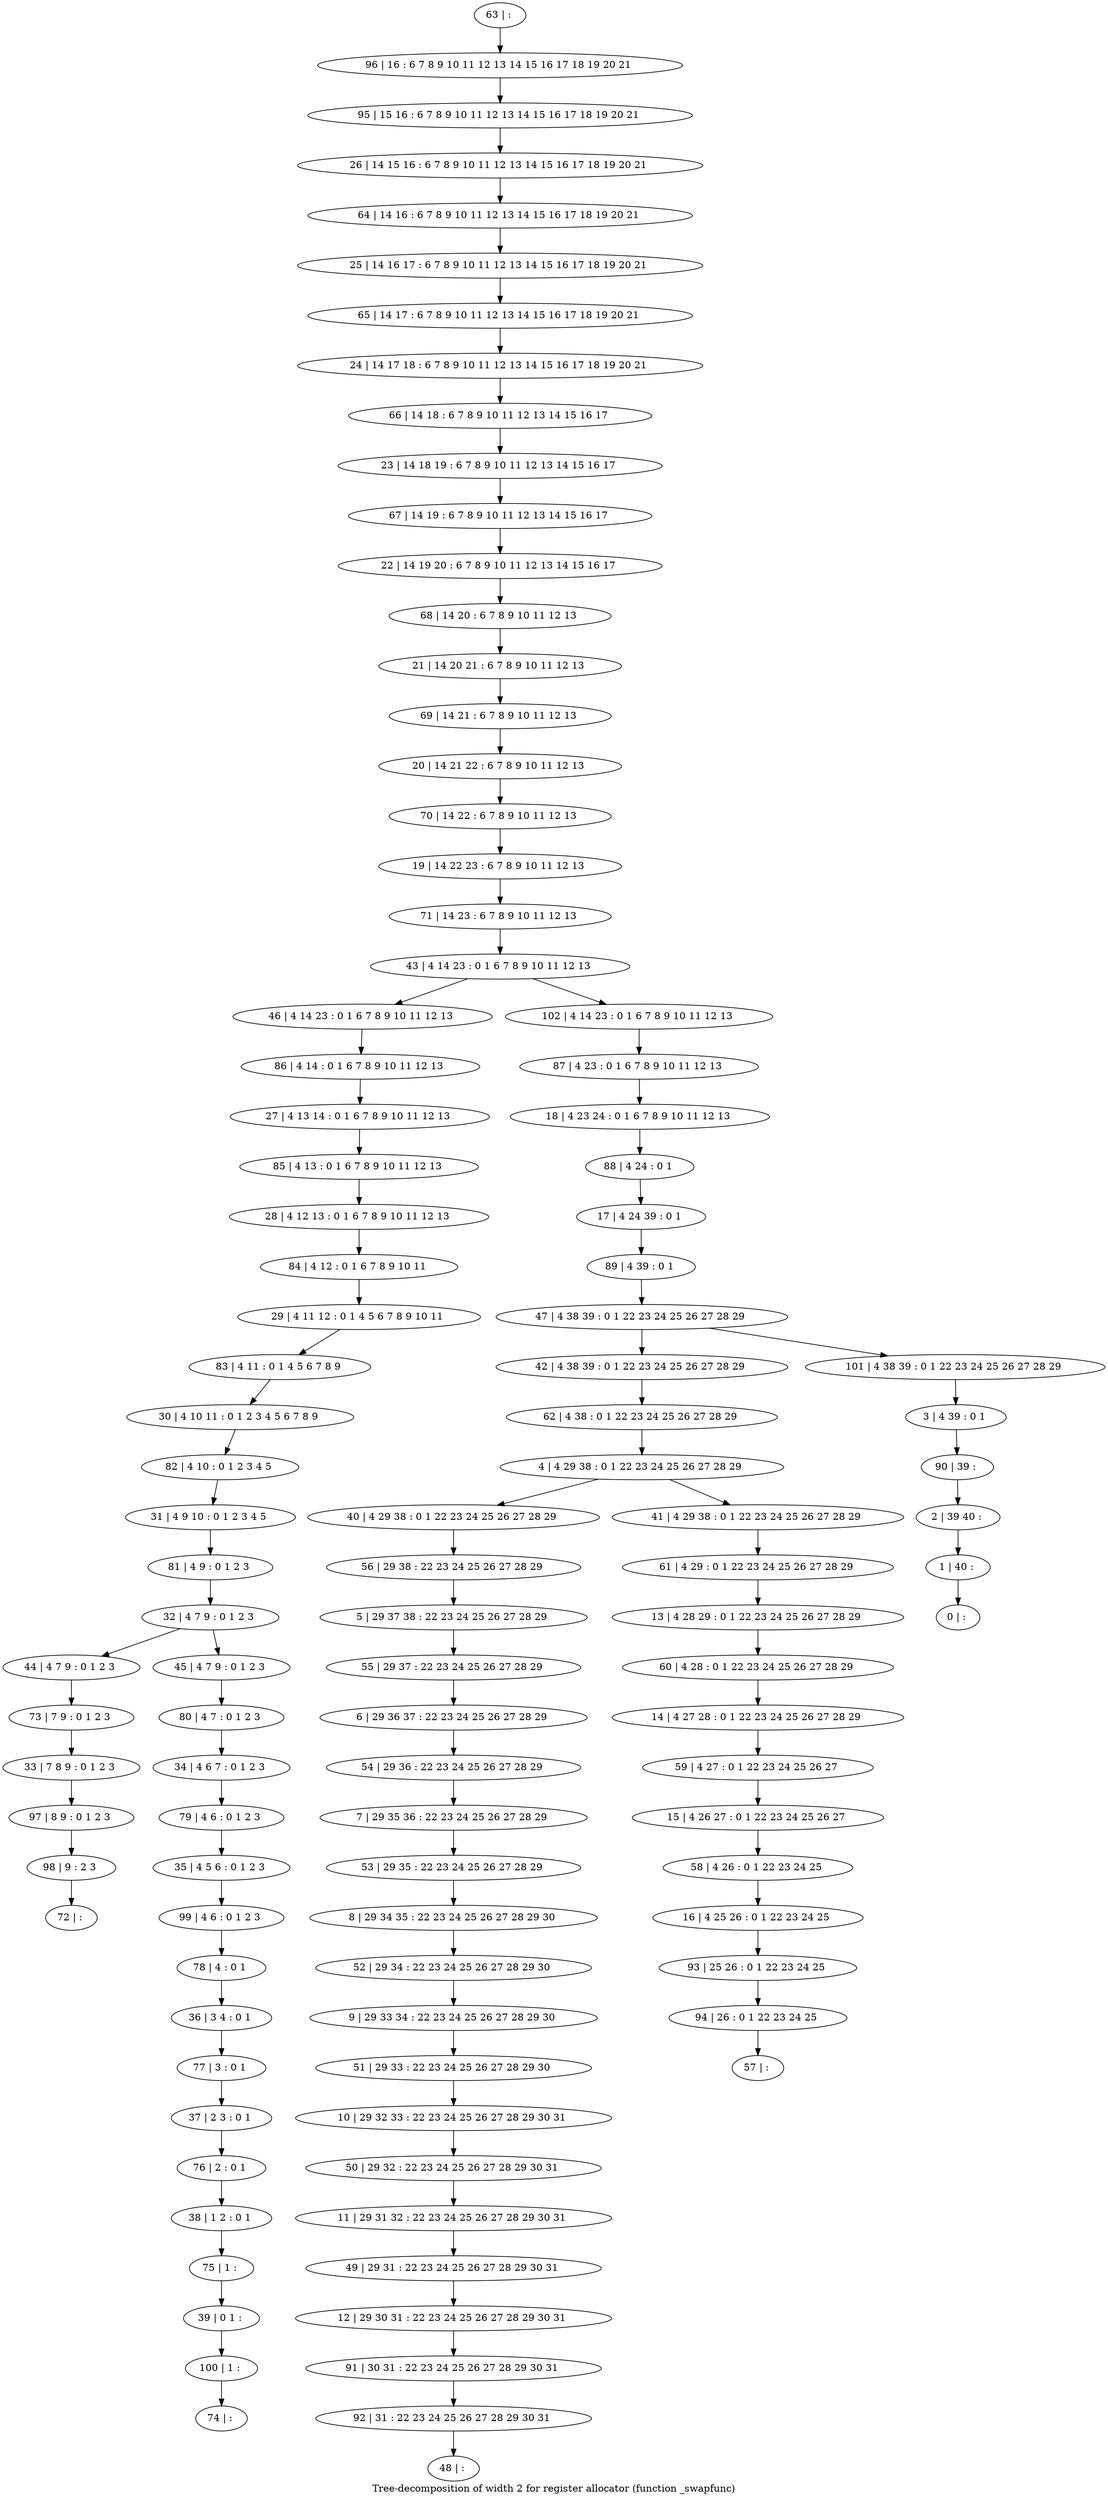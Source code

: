 digraph G {
graph [label="Tree-decomposition of width 2 for register allocator (function _swapfunc)"]
0[label="0 | : "];
1[label="1 | 40 : "];
2[label="2 | 39 40 : "];
3[label="3 | 4 39 : 0 1 "];
4[label="4 | 4 29 38 : 0 1 22 23 24 25 26 27 28 29 "];
5[label="5 | 29 37 38 : 22 23 24 25 26 27 28 29 "];
6[label="6 | 29 36 37 : 22 23 24 25 26 27 28 29 "];
7[label="7 | 29 35 36 : 22 23 24 25 26 27 28 29 "];
8[label="8 | 29 34 35 : 22 23 24 25 26 27 28 29 30 "];
9[label="9 | 29 33 34 : 22 23 24 25 26 27 28 29 30 "];
10[label="10 | 29 32 33 : 22 23 24 25 26 27 28 29 30 31 "];
11[label="11 | 29 31 32 : 22 23 24 25 26 27 28 29 30 31 "];
12[label="12 | 29 30 31 : 22 23 24 25 26 27 28 29 30 31 "];
13[label="13 | 4 28 29 : 0 1 22 23 24 25 26 27 28 29 "];
14[label="14 | 4 27 28 : 0 1 22 23 24 25 26 27 28 29 "];
15[label="15 | 4 26 27 : 0 1 22 23 24 25 26 27 "];
16[label="16 | 4 25 26 : 0 1 22 23 24 25 "];
17[label="17 | 4 24 39 : 0 1 "];
18[label="18 | 4 23 24 : 0 1 6 7 8 9 10 11 12 13 "];
19[label="19 | 14 22 23 : 6 7 8 9 10 11 12 13 "];
20[label="20 | 14 21 22 : 6 7 8 9 10 11 12 13 "];
21[label="21 | 14 20 21 : 6 7 8 9 10 11 12 13 "];
22[label="22 | 14 19 20 : 6 7 8 9 10 11 12 13 14 15 16 17 "];
23[label="23 | 14 18 19 : 6 7 8 9 10 11 12 13 14 15 16 17 "];
24[label="24 | 14 17 18 : 6 7 8 9 10 11 12 13 14 15 16 17 18 19 20 21 "];
25[label="25 | 14 16 17 : 6 7 8 9 10 11 12 13 14 15 16 17 18 19 20 21 "];
26[label="26 | 14 15 16 : 6 7 8 9 10 11 12 13 14 15 16 17 18 19 20 21 "];
27[label="27 | 4 13 14 : 0 1 6 7 8 9 10 11 12 13 "];
28[label="28 | 4 12 13 : 0 1 6 7 8 9 10 11 12 13 "];
29[label="29 | 4 11 12 : 0 1 4 5 6 7 8 9 10 11 "];
30[label="30 | 4 10 11 : 0 1 2 3 4 5 6 7 8 9 "];
31[label="31 | 4 9 10 : 0 1 2 3 4 5 "];
32[label="32 | 4 7 9 : 0 1 2 3 "];
33[label="33 | 7 8 9 : 0 1 2 3 "];
34[label="34 | 4 6 7 : 0 1 2 3 "];
35[label="35 | 4 5 6 : 0 1 2 3 "];
36[label="36 | 3 4 : 0 1 "];
37[label="37 | 2 3 : 0 1 "];
38[label="38 | 1 2 : 0 1 "];
39[label="39 | 0 1 : "];
40[label="40 | 4 29 38 : 0 1 22 23 24 25 26 27 28 29 "];
41[label="41 | 4 29 38 : 0 1 22 23 24 25 26 27 28 29 "];
42[label="42 | 4 38 39 : 0 1 22 23 24 25 26 27 28 29 "];
43[label="43 | 4 14 23 : 0 1 6 7 8 9 10 11 12 13 "];
44[label="44 | 4 7 9 : 0 1 2 3 "];
45[label="45 | 4 7 9 : 0 1 2 3 "];
46[label="46 | 4 14 23 : 0 1 6 7 8 9 10 11 12 13 "];
47[label="47 | 4 38 39 : 0 1 22 23 24 25 26 27 28 29 "];
48[label="48 | : "];
49[label="49 | 29 31 : 22 23 24 25 26 27 28 29 30 31 "];
50[label="50 | 29 32 : 22 23 24 25 26 27 28 29 30 31 "];
51[label="51 | 29 33 : 22 23 24 25 26 27 28 29 30 "];
52[label="52 | 29 34 : 22 23 24 25 26 27 28 29 30 "];
53[label="53 | 29 35 : 22 23 24 25 26 27 28 29 "];
54[label="54 | 29 36 : 22 23 24 25 26 27 28 29 "];
55[label="55 | 29 37 : 22 23 24 25 26 27 28 29 "];
56[label="56 | 29 38 : 22 23 24 25 26 27 28 29 "];
57[label="57 | : "];
58[label="58 | 4 26 : 0 1 22 23 24 25 "];
59[label="59 | 4 27 : 0 1 22 23 24 25 26 27 "];
60[label="60 | 4 28 : 0 1 22 23 24 25 26 27 28 29 "];
61[label="61 | 4 29 : 0 1 22 23 24 25 26 27 28 29 "];
62[label="62 | 4 38 : 0 1 22 23 24 25 26 27 28 29 "];
63[label="63 | : "];
64[label="64 | 14 16 : 6 7 8 9 10 11 12 13 14 15 16 17 18 19 20 21 "];
65[label="65 | 14 17 : 6 7 8 9 10 11 12 13 14 15 16 17 18 19 20 21 "];
66[label="66 | 14 18 : 6 7 8 9 10 11 12 13 14 15 16 17 "];
67[label="67 | 14 19 : 6 7 8 9 10 11 12 13 14 15 16 17 "];
68[label="68 | 14 20 : 6 7 8 9 10 11 12 13 "];
69[label="69 | 14 21 : 6 7 8 9 10 11 12 13 "];
70[label="70 | 14 22 : 6 7 8 9 10 11 12 13 "];
71[label="71 | 14 23 : 6 7 8 9 10 11 12 13 "];
72[label="72 | : "];
73[label="73 | 7 9 : 0 1 2 3 "];
74[label="74 | : "];
75[label="75 | 1 : "];
76[label="76 | 2 : 0 1 "];
77[label="77 | 3 : 0 1 "];
78[label="78 | 4 : 0 1 "];
79[label="79 | 4 6 : 0 1 2 3 "];
80[label="80 | 4 7 : 0 1 2 3 "];
81[label="81 | 4 9 : 0 1 2 3 "];
82[label="82 | 4 10 : 0 1 2 3 4 5 "];
83[label="83 | 4 11 : 0 1 4 5 6 7 8 9 "];
84[label="84 | 4 12 : 0 1 6 7 8 9 10 11 "];
85[label="85 | 4 13 : 0 1 6 7 8 9 10 11 12 13 "];
86[label="86 | 4 14 : 0 1 6 7 8 9 10 11 12 13 "];
87[label="87 | 4 23 : 0 1 6 7 8 9 10 11 12 13 "];
88[label="88 | 4 24 : 0 1 "];
89[label="89 | 4 39 : 0 1 "];
90[label="90 | 39 : "];
91[label="91 | 30 31 : 22 23 24 25 26 27 28 29 30 31 "];
92[label="92 | 31 : 22 23 24 25 26 27 28 29 30 31 "];
93[label="93 | 25 26 : 0 1 22 23 24 25 "];
94[label="94 | 26 : 0 1 22 23 24 25 "];
95[label="95 | 15 16 : 6 7 8 9 10 11 12 13 14 15 16 17 18 19 20 21 "];
96[label="96 | 16 : 6 7 8 9 10 11 12 13 14 15 16 17 18 19 20 21 "];
97[label="97 | 8 9 : 0 1 2 3 "];
98[label="98 | 9 : 2 3 "];
99[label="99 | 4 6 : 0 1 2 3 "];
100[label="100 | 1 : "];
101[label="101 | 4 38 39 : 0 1 22 23 24 25 26 27 28 29 "];
102[label="102 | 4 14 23 : 0 1 6 7 8 9 10 11 12 13 "];
4->40 ;
4->41 ;
32->44 ;
32->45 ;
49->12 ;
11->49 ;
50->11 ;
10->50 ;
51->10 ;
9->51 ;
52->9 ;
8->52 ;
53->8 ;
7->53 ;
54->7 ;
6->54 ;
55->6 ;
5->55 ;
56->5 ;
40->56 ;
58->16 ;
15->58 ;
59->15 ;
14->59 ;
60->14 ;
13->60 ;
61->13 ;
41->61 ;
62->4 ;
42->62 ;
73->33 ;
44->73 ;
75->39 ;
38->75 ;
76->38 ;
37->76 ;
77->37 ;
36->77 ;
78->36 ;
79->35 ;
34->79 ;
80->34 ;
45->80 ;
81->32 ;
31->81 ;
82->31 ;
30->82 ;
83->30 ;
29->83 ;
84->29 ;
28->84 ;
85->28 ;
27->85 ;
86->27 ;
46->86 ;
12->91 ;
92->48 ;
91->92 ;
16->93 ;
94->57 ;
93->94 ;
33->97 ;
98->72 ;
97->98 ;
99->78 ;
35->99 ;
100->74 ;
39->100 ;
63->96 ;
96->95 ;
95->26 ;
26->64 ;
64->25 ;
25->65 ;
65->24 ;
24->66 ;
66->23 ;
23->67 ;
67->22 ;
22->68 ;
68->21 ;
21->69 ;
69->20 ;
20->70 ;
70->19 ;
19->71 ;
71->43 ;
87->18 ;
18->88 ;
88->17 ;
17->89 ;
89->47 ;
3->90 ;
90->2 ;
2->1 ;
1->0 ;
101->3 ;
102->87 ;
47->42 ;
47->101 ;
43->46 ;
43->102 ;
}
